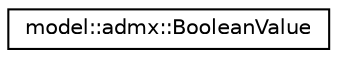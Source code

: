 digraph "Graphical Class Hierarchy"
{
 // LATEX_PDF_SIZE
  edge [fontname="Helvetica",fontsize="10",labelfontname="Helvetica",labelfontsize="10"];
  node [fontname="Helvetica",fontsize="10",shape=record];
  rankdir="LR";
  Node0 [label="model::admx::BooleanValue",height=0.2,width=0.4,color="black", fillcolor="white", style="filled",URL="$classmodel_1_1admx_1_1_boolean_value.html",tooltip="Describes a value that is equivalent to some logical state (true, false)"];
}
